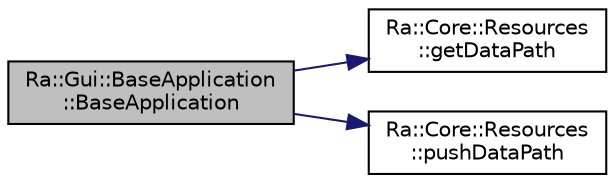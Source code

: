 digraph "Ra::Gui::BaseApplication::BaseApplication"
{
 // INTERACTIVE_SVG=YES
 // LATEX_PDF_SIZE
  edge [fontname="Helvetica",fontsize="10",labelfontname="Helvetica",labelfontsize="10"];
  node [fontname="Helvetica",fontsize="10",shape=record];
  rankdir="LR";
  Node1 [label="Ra::Gui::BaseApplication\l::BaseApplication",height=0.2,width=0.4,color="black", fillcolor="grey75", style="filled", fontcolor="black",tooltip=" "];
  Node1 -> Node2 [color="midnightblue",fontsize="10",style="solid",fontname="Helvetica"];
  Node2 [label="Ra::Core::Resources\l::getDataPath",height=0.2,width=0.4,color="black", fillcolor="white", style="filled",URL="$namespaceRa_1_1Core_1_1Resources.html#a291182009b81d19abfa8b7fff7cbbfb7",tooltip="Get the current data path."];
  Node1 -> Node3 [color="midnightblue",fontsize="10",style="solid",fontname="Helvetica"];
  Node3 [label="Ra::Core::Resources\l::pushDataPath",height=0.2,width=0.4,color="black", fillcolor="white", style="filled",URL="$namespaceRa_1_1Core_1_1Resources.html#ad6fb8d46cb6a7f05ceae06d2498fca31",tooltip="Push a new data path."];
}
